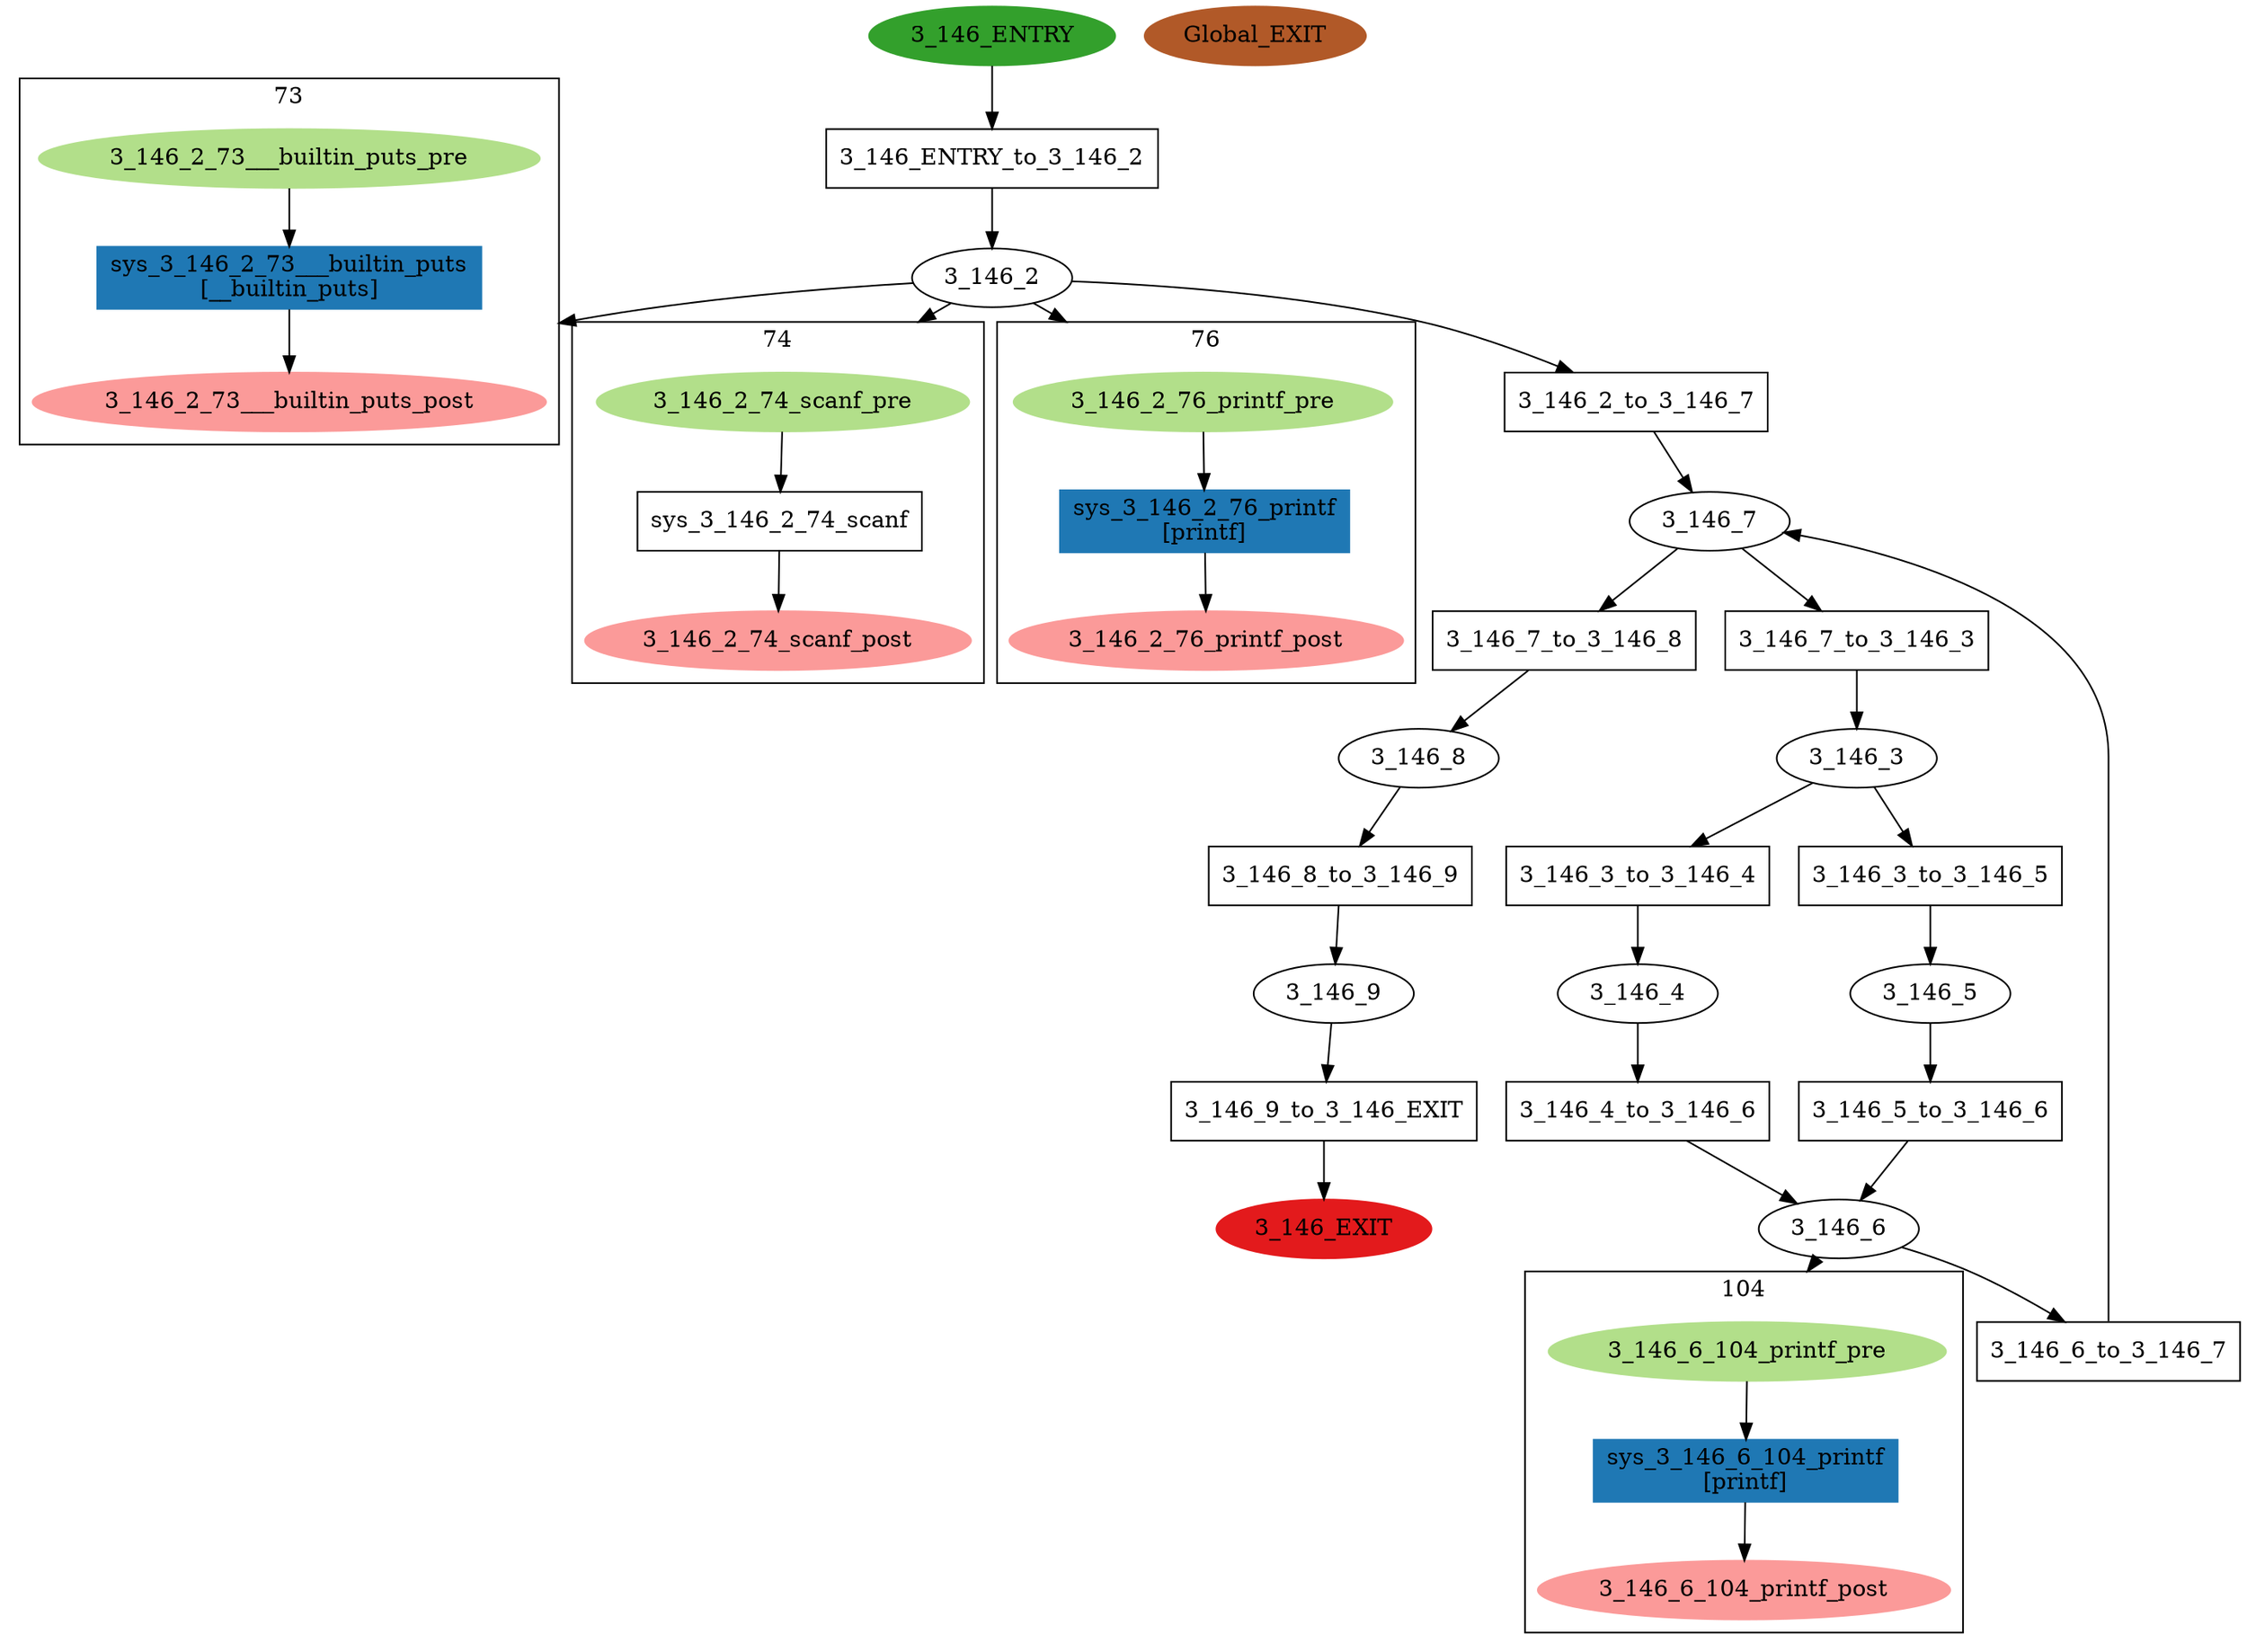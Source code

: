 digraph model { 
compound=true; 
node  [style="filled", colorscheme="paired12"];  "3_146_8" [shape=ellipse, style=""];
  "3_146_9" [shape=ellipse, style=""];
  "3_146_3" [shape=ellipse, style=""];
  "3_146_2" [shape=ellipse, style=""];
subgraph "cluster_3_146_2_73" { 
label="73"  "3_146_2_73___builtin_puts_post" [shape=ellipse, style=""];
  "3_146_2_73___builtin_puts_pre" [shape=ellipse, style=""];
  "sys_3_146_2_73___builtin_puts" [shape=box, style=""];
  "sys_3_146_2_73___builtin_puts" [color=2, style=filled];
  "sys_3_146_2_73___builtin_puts" [label="sys_3_146_2_73___builtin_puts\n[__builtin_puts]"];
  "sys_3_146_2_73___builtin_puts" -> "3_146_2_73___builtin_puts_post" [label="", arrowhead="normal"];
  "3_146_2_73___builtin_puts_pre" -> "sys_3_146_2_73___builtin_puts" [label="", arrowhead="normal"];
}
  "3_146_2" -> "3_146_2_73___builtin_puts_post" [lhead="cluster_3_146_2_73"];
  "3_146_2_73___builtin_puts_pre" [color=3, style=filled];
  "3_146_2_73___builtin_puts_post" [color=5, style=filled];
subgraph "cluster_3_146_2_74" { 
label="74"  "3_146_2_74_scanf_pre" [shape=ellipse, style=""];
  "3_146_2_74_scanf_post" [shape=ellipse, style=""];
  "sys_3_146_2_74_scanf" [shape=box, style=""];
  "sys_3_146_2_74_scanf" [label="sys_3_146_2_74_scanf\n"];
  "sys_3_146_2_74_scanf" -> "3_146_2_74_scanf_post" [label="", arrowhead="normal"];
  "3_146_2_74_scanf_pre" -> "sys_3_146_2_74_scanf" [label="", arrowhead="normal"];
}
  "3_146_2" -> "3_146_2_74_scanf_pre" [lhead="cluster_3_146_2_74"];
  "3_146_2_74_scanf_pre" [color=3, style=filled];
  "3_146_2_74_scanf_post" [color=5, style=filled];
subgraph "cluster_3_146_2_76" { 
label="76"  "3_146_2_76_printf_pre" [shape=ellipse, style=""];
  "3_146_2_76_printf_post" [shape=ellipse, style=""];
  "sys_3_146_2_76_printf" [shape=box, style=""];
  "sys_3_146_2_76_printf" [color=2, style=filled];
  "sys_3_146_2_76_printf" [label="sys_3_146_2_76_printf\n[printf]"];
  "sys_3_146_2_76_printf" -> "3_146_2_76_printf_post" [label="", arrowhead="normal"];
  "3_146_2_76_printf_pre" -> "sys_3_146_2_76_printf" [label="", arrowhead="normal"];
}
  "3_146_2" -> "3_146_2_76_printf_pre" [lhead="cluster_3_146_2_76"];
  "3_146_2_76_printf_pre" [color=3, style=filled];
  "3_146_2_76_printf_post" [color=5, style=filled];
  "3_146_5" [shape=ellipse, style=""];
  "3_146_4" [shape=ellipse, style=""];
  "3_146_7" [shape=ellipse, style=""];
  "3_146_6" [shape=ellipse, style=""];
subgraph "cluster_3_146_6_104" { 
label="104"  "3_146_6_104_printf_pre" [shape=ellipse, style=""];
  "3_146_6_104_printf_post" [shape=ellipse, style=""];
  "sys_3_146_6_104_printf" [shape=box, style=""];
  "sys_3_146_6_104_printf" [color=2, style=filled];
  "sys_3_146_6_104_printf" [label="sys_3_146_6_104_printf\n[printf]"];
  "3_146_6_104_printf_pre" -> "sys_3_146_6_104_printf" [label="", arrowhead="normal"];
  "sys_3_146_6_104_printf" -> "3_146_6_104_printf_post" [label="", arrowhead="normal"];
}
  "3_146_6" -> "3_146_6_104_printf_pre" [lhead="cluster_3_146_6_104"];
  "3_146_6_104_printf_pre" [color=3, style=filled];
  "3_146_6_104_printf_post" [color=5, style=filled];
  "3_146_ENTRY" [shape=ellipse, color=4, style=filled];
  "3_146_EXIT" [shape=ellipse, color=6, style=filled];
  "Global_EXIT" [shape=ellipse, color=12, style=filled];
  "3_146_4_to_3_146_6" [shape=box, style=""];
  "3_146_4_to_3_146_6" [label="3_146_4_to_3_146_6\n"];
  "3_146_5_to_3_146_6" [shape=box, style=""];
  "3_146_5_to_3_146_6" [label="3_146_5_to_3_146_6\n"];
  "3_146_7_to_3_146_8" [shape=box, style=""];
  "3_146_7_to_3_146_8" [label="3_146_7_to_3_146_8\n"];
  "3_146_ENTRY_to_3_146_2" [shape=box, style=""];
  "3_146_ENTRY_to_3_146_2" [label="3_146_ENTRY_to_3_146_2\n"];
  "3_146_3_to_3_146_4" [shape=box, style=""];
  "3_146_3_to_3_146_4" [label="3_146_3_to_3_146_4\n"];
  "3_146_3_to_3_146_5" [shape=box, style=""];
  "3_146_3_to_3_146_5" [label="3_146_3_to_3_146_5\n"];
  "3_146_2_to_3_146_7" [shape=box, style=""];
  "3_146_2_to_3_146_7" [label="3_146_2_to_3_146_7\n"];
  "3_146_9_to_3_146_EXIT" [shape=box, style=""];
  "3_146_9_to_3_146_EXIT" [label="3_146_9_to_3_146_EXIT\n"];
  "3_146_7_to_3_146_3" [shape=box, style=""];
  "3_146_7_to_3_146_3" [label="3_146_7_to_3_146_3\n"];
  "3_146_8_to_3_146_9" [shape=box, style=""];
  "3_146_8_to_3_146_9" [label="3_146_8_to_3_146_9\n"];
  "3_146_6_to_3_146_7" [shape=box, style=""];
  "3_146_6_to_3_146_7" [label="3_146_6_to_3_146_7\n"];
  "3_146_8_to_3_146_9" -> "3_146_9" [label="", arrowhead="normal"];
  "3_146_4" -> "3_146_4_to_3_146_6" [label="", arrowhead="normal"];
  "3_146_9_to_3_146_EXIT" -> "3_146_EXIT" [label="", arrowhead="normal"];
  "3_146_7" -> "3_146_7_to_3_146_3" [label="", arrowhead="normal"];
  "3_146_7_to_3_146_8" -> "3_146_8" [label="", arrowhead="normal"];
  "3_146_4_to_3_146_6" -> "3_146_6" [label="", arrowhead="normal"];
  "3_146_7_to_3_146_3" -> "3_146_3" [label="", arrowhead="normal"];
  "3_146_7" -> "3_146_7_to_3_146_8" [label="", arrowhead="normal"];
  "3_146_9" -> "3_146_9_to_3_146_EXIT" [label="", arrowhead="normal"];
  "3_146_5_to_3_146_6" -> "3_146_6" [label="", arrowhead="normal"];
  "3_146_ENTRY" -> "3_146_ENTRY_to_3_146_2" [label="", arrowhead="normal"];
  "3_146_6_to_3_146_7" -> "3_146_7" [label="", arrowhead="normal"];
  "3_146_2_to_3_146_7" -> "3_146_7" [label="", arrowhead="normal"];
  "3_146_2" -> "3_146_2_to_3_146_7" [label="", arrowhead="normal"];
  "3_146_ENTRY_to_3_146_2" -> "3_146_2" [label="", arrowhead="normal"];
  "3_146_6" -> "3_146_6_to_3_146_7" [label="", arrowhead="normal"];
  "3_146_8" -> "3_146_8_to_3_146_9" [label="", arrowhead="normal"];
  "3_146_5" -> "3_146_5_to_3_146_6" [label="", arrowhead="normal"];
  "3_146_3" -> "3_146_3_to_3_146_5" [label="", arrowhead="normal"];
  "3_146_3_to_3_146_4" -> "3_146_4" [label="", arrowhead="normal"];
  "3_146_3" -> "3_146_3_to_3_146_4" [label="", arrowhead="normal"];
  "3_146_3_to_3_146_5" -> "3_146_5" [label="", arrowhead="normal"];
}
